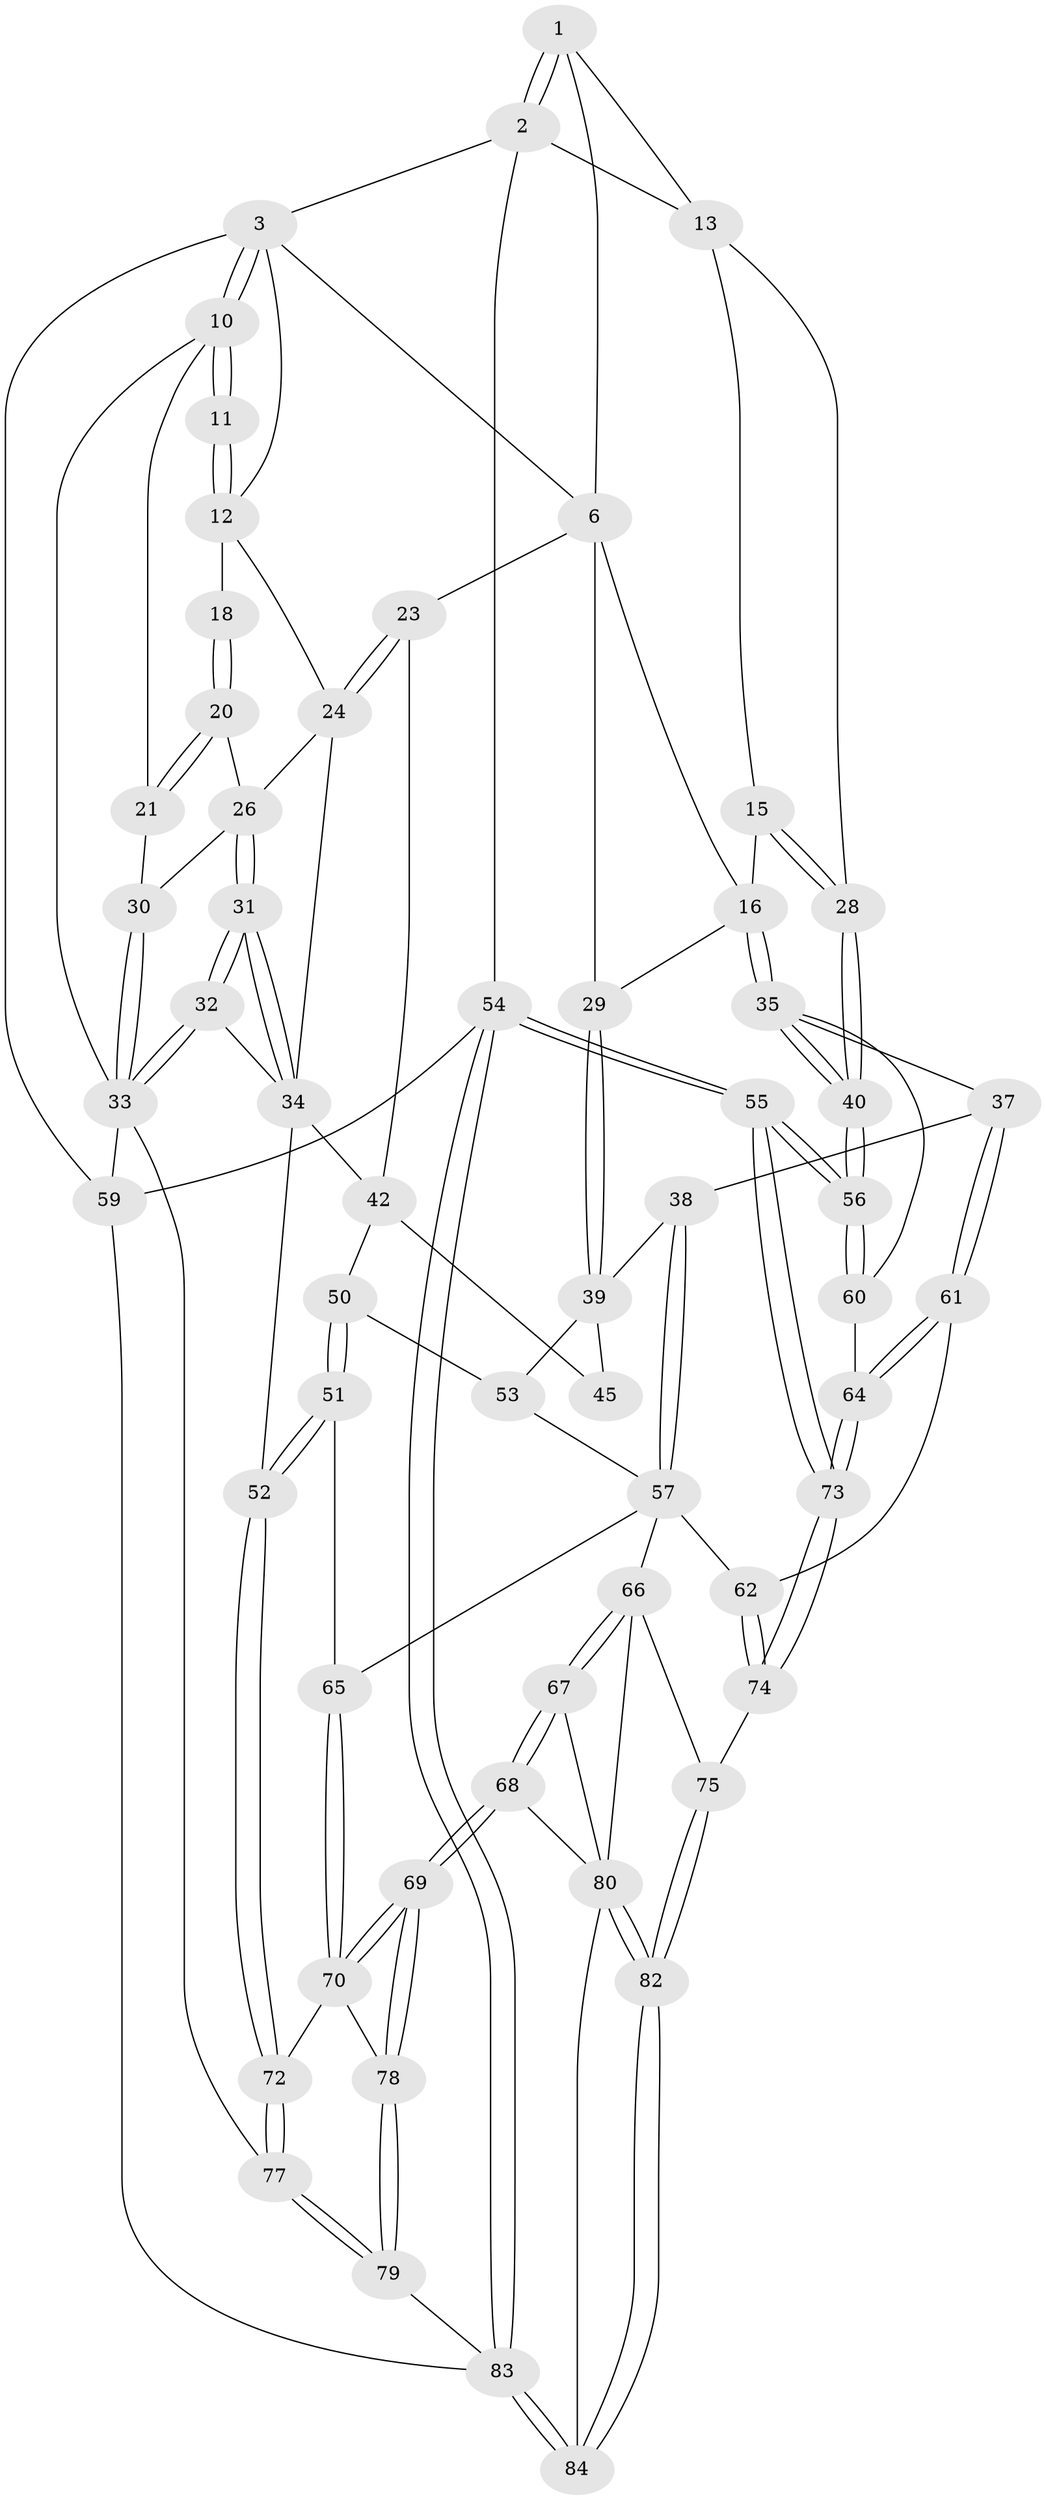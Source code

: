 // original degree distribution, {3: 0.03488372093023256, 6: 0.2441860465116279, 4: 0.2441860465116279, 5: 0.47674418604651164}
// Generated by graph-tools (version 1.1) at 2025/21/03/04/25 18:21:41]
// undirected, 60 vertices, 147 edges
graph export_dot {
graph [start="1"]
  node [color=gray90,style=filled];
  1 [pos="+0.647353681444893+0",super="+5"];
  2 [pos="+1+0"];
  3 [pos="+0+0",super="+4"];
  6 [pos="+0.6463893052740514+0.19895358744340647",super="+7"];
  10 [pos="+0+0",super="+22"];
  11 [pos="+0+0.08444913744699849"];
  12 [pos="+0.2578056608548664+0.1678933867927344",super="+19"];
  13 [pos="+0.8719427585525972+0.21026529904170244",super="+14"];
  15 [pos="+0.8892387236979212+0.29781579330574576"];
  16 [pos="+0.8810764345430692+0.38472130940771826",super="+17"];
  18 [pos="+0.11655866456690922+0.2497787346422102"];
  20 [pos="+0.07490606256226238+0.2883311654997263"];
  21 [pos="+0+0.35277891233400877"];
  23 [pos="+0.45469843805869214+0.3970013671970351"];
  24 [pos="+0.2718542528056312+0.3951390140161447",super="+25"];
  26 [pos="+0.21918168534200833+0.3926961425123085",super="+27"];
  28 [pos="+1+0.2114861422485611"];
  29 [pos="+0.6988149796874755+0.44313845854843714"];
  30 [pos="+0.09086972979969589+0.446847294725047"];
  31 [pos="+0.1896461229176867+0.6006187130681157"];
  32 [pos="+0.17172868933847268+0.666397560212515"];
  33 [pos="+0.12209672237705795+0.6710027391128416",super="+46"];
  34 [pos="+0.28128769979948764+0.4485775687613313",super="+41"];
  35 [pos="+0.960424475366556+0.46264541055598596",super="+36"];
  37 [pos="+0.8376159989169067+0.5796831643112255"];
  38 [pos="+0.7239813306017782+0.532819730920037"];
  39 [pos="+0.6957804395801187+0.4632988462826343",super="+44"];
  40 [pos="+1+0.4615150747954584"];
  42 [pos="+0.32166634074737527+0.5028247385934813",super="+43+49"];
  45 [pos="+0.46947953244905516+0.46789428394963606"];
  50 [pos="+0.32851263005645764+0.6170722585996242"];
  51 [pos="+0.27589019196084247+0.680873802044234"];
  52 [pos="+0.24948735150896245+0.6900917763565204"];
  53 [pos="+0.5035271236764152+0.5351259176531432"];
  54 [pos="+1+1"];
  55 [pos="+1+1"];
  56 [pos="+1+0.7040934655548761"];
  57 [pos="+0.6132820847611444+0.684377333631129",super="+58+63"];
  59 [pos="+0+1"];
  60 [pos="+0.9248727529693496+0.6587806174019192"];
  61 [pos="+0.7995282537824178+0.6696980208467863"];
  62 [pos="+0.7000837369883263+0.7293128570190588"];
  64 [pos="+0.8918933620809365+0.7732279148879525"];
  65 [pos="+0.48582732022711433+0.7049561615225133"];
  66 [pos="+0.6165280424307847+0.813420853530245",super="+76"];
  67 [pos="+0.576545801640785+0.8751122512829649"];
  68 [pos="+0.5270370762989566+0.904272432383686"];
  69 [pos="+0.4594968763557765+0.9135274590297713"];
  70 [pos="+0.4684405297616551+0.7897697716600856",super="+71"];
  72 [pos="+0.2737031384479272+0.7474857649635666"];
  73 [pos="+0.902628759168812+0.8261604282047634"];
  74 [pos="+0.7840127214735222+0.8352530967042217"];
  75 [pos="+0.7804205250907269+0.8406187869480951"];
  77 [pos="+0.23734890416349178+0.9223273192557044"];
  78 [pos="+0.4278010971744932+0.9409824632322971"];
  79 [pos="+0.347581407821924+1"];
  80 [pos="+0.6800771494276663+0.9207405453449771",super="+81"];
  82 [pos="+0.761905924672361+1"];
  83 [pos="+0.7857854891067204+1",super="+86"];
  84 [pos="+0.7686690396273832+1"];
  1 -- 2;
  1 -- 2;
  1 -- 13;
  1 -- 6;
  2 -- 3;
  2 -- 54;
  2 -- 13;
  3 -- 10;
  3 -- 10;
  3 -- 59;
  3 -- 12;
  3 -- 6;
  6 -- 16;
  6 -- 29;
  6 -- 23;
  10 -- 11;
  10 -- 11;
  10 -- 21;
  10 -- 33;
  11 -- 12;
  11 -- 12;
  12 -- 18;
  12 -- 24;
  13 -- 15;
  13 -- 28;
  15 -- 16;
  15 -- 28;
  15 -- 28;
  16 -- 35;
  16 -- 35;
  16 -- 29;
  18 -- 20;
  18 -- 20;
  20 -- 21;
  20 -- 21;
  20 -- 26;
  21 -- 30;
  23 -- 24;
  23 -- 24;
  23 -- 42;
  24 -- 34;
  24 -- 26;
  26 -- 31;
  26 -- 31;
  26 -- 30;
  28 -- 40;
  28 -- 40;
  29 -- 39;
  29 -- 39;
  30 -- 33;
  30 -- 33;
  31 -- 32;
  31 -- 32;
  31 -- 34;
  31 -- 34;
  32 -- 33;
  32 -- 33;
  32 -- 34;
  33 -- 59;
  33 -- 77;
  34 -- 42;
  34 -- 52;
  35 -- 40;
  35 -- 40;
  35 -- 60;
  35 -- 37;
  37 -- 38;
  37 -- 61;
  37 -- 61;
  38 -- 39;
  38 -- 57;
  38 -- 57;
  39 -- 45;
  39 -- 53;
  40 -- 56;
  40 -- 56;
  42 -- 45 [weight=2];
  42 -- 50;
  50 -- 51;
  50 -- 51;
  50 -- 53;
  51 -- 52;
  51 -- 52;
  51 -- 65;
  52 -- 72;
  52 -- 72;
  53 -- 57;
  54 -- 55;
  54 -- 55;
  54 -- 83;
  54 -- 83;
  54 -- 59;
  55 -- 56;
  55 -- 56;
  55 -- 73;
  55 -- 73;
  56 -- 60;
  56 -- 60;
  57 -- 65;
  57 -- 66;
  57 -- 62;
  59 -- 83;
  60 -- 64;
  61 -- 62;
  61 -- 64;
  61 -- 64;
  62 -- 74;
  62 -- 74;
  64 -- 73;
  64 -- 73;
  65 -- 70;
  65 -- 70;
  66 -- 67;
  66 -- 67;
  66 -- 80;
  66 -- 75;
  67 -- 68;
  67 -- 68;
  67 -- 80;
  68 -- 69;
  68 -- 69;
  68 -- 80;
  69 -- 70;
  69 -- 70;
  69 -- 78;
  69 -- 78;
  70 -- 72;
  70 -- 78;
  72 -- 77;
  72 -- 77;
  73 -- 74;
  73 -- 74;
  74 -- 75;
  75 -- 82;
  75 -- 82;
  77 -- 79;
  77 -- 79;
  78 -- 79;
  78 -- 79;
  79 -- 83;
  80 -- 82;
  80 -- 82;
  80 -- 84;
  82 -- 84;
  82 -- 84;
  83 -- 84;
  83 -- 84;
}
